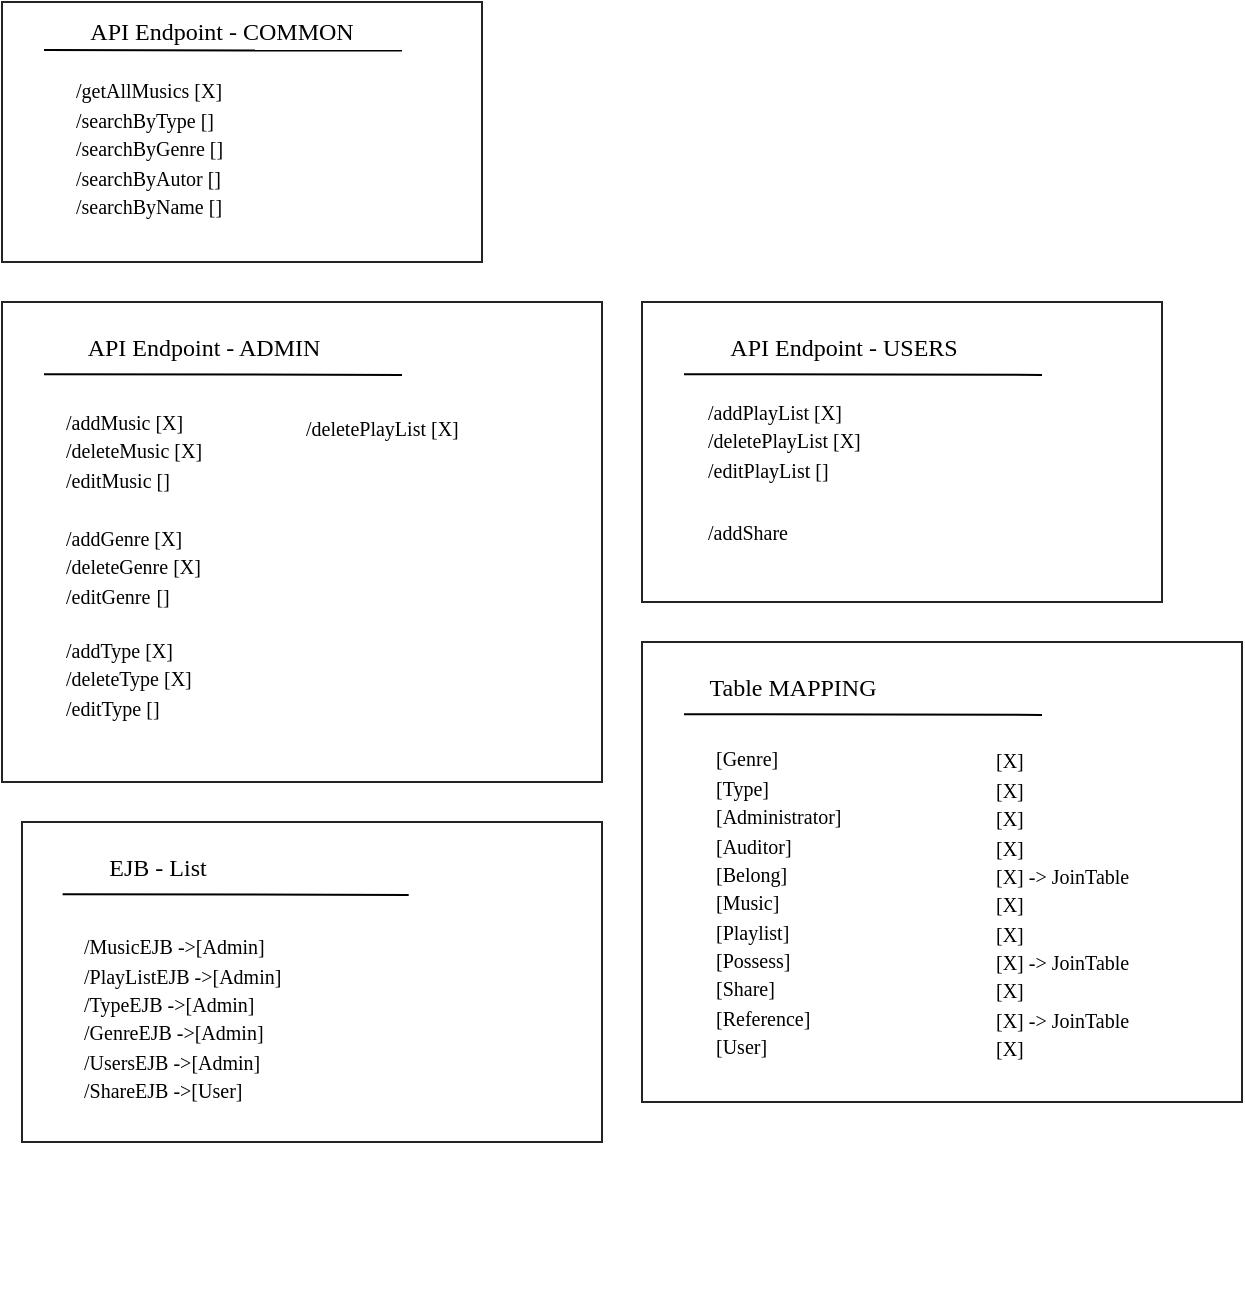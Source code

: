 <mxfile version="27.0.9">
  <diagram name="Page-1" id="adGEc_nTsVdC9XLiCqks">
    <mxGraphModel dx="791" dy="623" grid="1" gridSize="10" guides="1" tooltips="1" connect="1" arrows="1" fold="1" page="1" pageScale="1" pageWidth="827" pageHeight="1169" math="0" shadow="0">
      <root>
        <mxCell id="0" />
        <mxCell id="1" parent="0" />
        <mxCell id="QBsLuEhznaoQFIBBGWlC-17" value="" style="group" parent="1" vertex="1" connectable="0">
          <mxGeometry x="250" y="170" width="300" height="240" as="geometry" />
        </mxCell>
        <mxCell id="xaW593ikv_hJflvQ_vIK-4" value="" style="rounded=0;whiteSpace=wrap;html=1;fillColor=light-dark(#FFFFFF,#242426);strokeColor=light-dark(#242426,#242426);movable=1;resizable=1;rotatable=1;deletable=1;editable=1;locked=0;connectable=1;container=0;" parent="QBsLuEhznaoQFIBBGWlC-17" vertex="1">
          <mxGeometry width="300" height="240" as="geometry" />
        </mxCell>
        <mxCell id="xaW593ikv_hJflvQ_vIK-6" value="API Endpoint - ADMIN" style="text;html=1;align=center;verticalAlign=middle;whiteSpace=wrap;rounded=0;fontFamily=Nerd;container=0;fontColor=light-dark(#000000,#B2B0BF);" parent="QBsLuEhznaoQFIBBGWlC-17" vertex="1">
          <mxGeometry x="21" y="9.111" width="160" height="27.333" as="geometry" />
        </mxCell>
        <mxCell id="xaW593ikv_hJflvQ_vIK-19" value="" style="endArrow=none;html=1;rounded=0;fontColor=light-dark(#000000,#B2B0BF);strokeColor=light-dark(#000000,#B2B0BF);" parent="QBsLuEhznaoQFIBBGWlC-17" edge="1">
          <mxGeometry width="50" height="50" relative="1" as="geometry">
            <mxPoint x="21" y="36.08" as="sourcePoint" />
            <mxPoint x="200" y="36.444" as="targetPoint" />
          </mxGeometry>
        </mxCell>
        <mxCell id="xaW593ikv_hJflvQ_vIK-18" value="&lt;div align=&quot;left&quot;&gt;&lt;font style=&quot;font-size: 10px; color: light-dark(rgb(0, 0, 0), rgb(67, 194, 63));&quot;&gt;/addMusic [X]&lt;/font&gt;&lt;font style=&quot;font-size: 10px; color: light-dark(rgb(0, 0, 0), rgb(236, 97, 81));&quot;&gt;&lt;br&gt;&lt;/font&gt;&lt;/div&gt;&lt;div align=&quot;left&quot;&gt;&lt;font style=&quot;font-size: 10px; color: light-dark(rgb(0, 0, 0), rgb(236, 97, 81));&quot;&gt;/deleteMusic [X]&lt;/font&gt;&lt;/div&gt;&lt;div align=&quot;left&quot;&gt;&lt;font style=&quot;font-size: 10px; color: light-dark(rgb(0, 0, 0), rgb(96, 114, 250));&quot;&gt;/editMusic []&lt;/font&gt;&lt;/div&gt;" style="text;html=1;align=left;verticalAlign=middle;whiteSpace=wrap;rounded=0;fontFamily=Nerd;container=0;" parent="QBsLuEhznaoQFIBBGWlC-17" vertex="1">
          <mxGeometry x="30" y="36.44" width="108.5" height="74.44" as="geometry" />
        </mxCell>
        <mxCell id="xaW593ikv_hJflvQ_vIK-43" value="&lt;div align=&quot;left&quot;&gt;&lt;font style=&quot;font-size: 10px; color: light-dark(rgb(0, 0, 0), rgb(236, 97, 81));&quot;&gt;/deletePlayList [X]&lt;/font&gt;&lt;/div&gt;&lt;div align=&quot;left&quot;&gt;&lt;br&gt;&lt;/div&gt;&lt;div align=&quot;left&quot;&gt;&lt;br&gt;&lt;/div&gt;" style="text;html=1;align=left;verticalAlign=middle;whiteSpace=wrap;rounded=0;fontFamily=Nerd;container=0;" parent="QBsLuEhznaoQFIBBGWlC-17" vertex="1">
          <mxGeometry x="150" y="57.45" width="140" height="40" as="geometry" />
        </mxCell>
        <mxCell id="xaW593ikv_hJflvQ_vIK-34" value="&lt;div align=&quot;left&quot;&gt;&lt;font style=&quot;color: light-dark(rgb(0, 0, 0), rgb(67, 194, 63)); font-size: 10px;&quot;&gt;/addType [X]&lt;/font&gt;&lt;/div&gt;&lt;div align=&quot;left&quot;&gt;&lt;font style=&quot;font-size: 10px; color: light-dark(rgb(0, 0, 0), rgb(236, 97, 81));&quot;&gt;/deleteType [X]&lt;/font&gt;&lt;/div&gt;&lt;div align=&quot;left&quot;&gt;&lt;font style=&quot;font-size: 10px; color: light-dark(rgb(0, 0, 0), rgb(96, 114, 250));&quot;&gt;/editType&lt;/font&gt;&lt;font style=&quot;font-size: 10px; color: light-dark(rgb(0, 0, 0), rgb(96, 114, 250));&quot;&gt; []&lt;/font&gt;&lt;/div&gt;" style="text;html=1;align=left;verticalAlign=middle;whiteSpace=wrap;rounded=0;fontFamily=Nerd;container=0;" parent="QBsLuEhznaoQFIBBGWlC-17" vertex="1">
          <mxGeometry x="30" y="158.21" width="120" height="60" as="geometry" />
        </mxCell>
        <mxCell id="xaW593ikv_hJflvQ_vIK-31" value="&lt;div align=&quot;left&quot;&gt;&lt;font style=&quot;color: light-dark(rgb(0, 0, 0), rgb(67, 194, 63)); font-size: 10px;&quot;&gt;/addGenre [X]&lt;/font&gt;&lt;font style=&quot;font-size: 10px; color: light-dark(rgb(0, 0, 0), rgb(236, 97, 81));&quot;&gt;&lt;br&gt;&lt;/font&gt;&lt;/div&gt;&lt;div align=&quot;left&quot;&gt;&lt;font style=&quot;font-size: 10px; color: light-dark(rgb(0, 0, 0), rgb(236, 97, 81));&quot;&gt;/deleteGenre [X]&lt;/font&gt;&lt;/div&gt;&lt;div align=&quot;left&quot;&gt;&lt;font style=&quot;font-size: 10px; color: light-dark(rgb(0, 0, 0), rgb(96, 114, 250));&quot;&gt;/editGenre&lt;/font&gt; &lt;font style=&quot;font-size: 10px; color: light-dark(rgb(0, 0, 0), rgb(96, 114, 250));&quot;&gt;[]&lt;/font&gt;&lt;/div&gt;" style="text;html=1;align=left;verticalAlign=middle;whiteSpace=wrap;rounded=0;fontFamily=Nerd;container=0;" parent="QBsLuEhznaoQFIBBGWlC-17" vertex="1">
          <mxGeometry x="30" y="106.21" width="120" height="52" as="geometry" />
        </mxCell>
        <mxCell id="61xWKuRoAaAwgnql3DkE-5" value="" style="group" parent="1" vertex="1" connectable="0">
          <mxGeometry x="570" y="170" width="260" height="150" as="geometry" />
        </mxCell>
        <mxCell id="QBsLuEhznaoQFIBBGWlC-1" value="" style="rounded=0;whiteSpace=wrap;html=1;fillColor=light-dark(#FFFFFF,#242426);strokeColor=light-dark(#242426,#242426);movable=1;resizable=1;rotatable=1;deletable=1;editable=1;locked=0;connectable=1;container=0;" parent="61xWKuRoAaAwgnql3DkE-5" vertex="1">
          <mxGeometry width="260" height="150" as="geometry" />
        </mxCell>
        <mxCell id="QBsLuEhznaoQFIBBGWlC-4" value="API Endpoint - USERS" style="text;html=1;align=center;verticalAlign=middle;whiteSpace=wrap;rounded=0;fontFamily=Nerd;container=0;fontColor=light-dark(#000000,#B2B0BF);" parent="61xWKuRoAaAwgnql3DkE-5" vertex="1">
          <mxGeometry x="21" y="9.111" width="160" height="27.333" as="geometry" />
        </mxCell>
        <mxCell id="QBsLuEhznaoQFIBBGWlC-5" value="" style="endArrow=none;html=1;rounded=0;fontColor=light-dark(#000000,#B2B0BF);strokeColor=light-dark(#000000,#B2B0BF);" parent="61xWKuRoAaAwgnql3DkE-5" edge="1">
          <mxGeometry width="50" height="50" relative="1" as="geometry">
            <mxPoint x="21" y="36.08" as="sourcePoint" />
            <mxPoint x="200" y="36.444" as="targetPoint" />
          </mxGeometry>
        </mxCell>
        <mxCell id="QBsLuEhznaoQFIBBGWlC-15" value="&lt;div align=&quot;left&quot;&gt;&lt;font style=&quot;font-size: 10px; color: light-dark(rgb(0, 0, 0), rgb(67, 194, 63));&quot;&gt;/addPlayList [X]&lt;/font&gt;&lt;/div&gt;&lt;div align=&quot;left&quot;&gt;&lt;font style=&quot;font-size: 10px; color: light-dark(rgb(0, 0, 0), rgb(236, 97, 81));&quot;&gt;/deletePlayList [X]&lt;/font&gt;&lt;/div&gt;&lt;div align=&quot;left&quot;&gt;&lt;font style=&quot;font-size: 10px; color: light-dark(rgb(0, 0, 0), rgb(96, 114, 250));&quot;&gt;/editPlayList &lt;/font&gt;&lt;font style=&quot;font-size: 10px; color: light-dark(rgb(0, 0, 0), rgb(96, 114, 250));&quot;&gt;[]&lt;/font&gt;&lt;/div&gt;" style="text;html=1;align=left;verticalAlign=middle;whiteSpace=wrap;rounded=0;fontFamily=Nerd;container=0;" parent="61xWKuRoAaAwgnql3DkE-5" vertex="1">
          <mxGeometry x="31" y="36.44" width="140" height="64.44" as="geometry" />
        </mxCell>
        <mxCell id="61xWKuRoAaAwgnql3DkE-3" value="&lt;div align=&quot;left&quot;&gt;&lt;font style=&quot;font-size: 10px; color: light-dark(rgb(0, 0, 0), rgb(67, 194, 63));&quot;&gt;/addShare&lt;/font&gt;&lt;/div&gt;" style="text;html=1;align=left;verticalAlign=middle;whiteSpace=wrap;rounded=0;fontFamily=Nerd;container=0;" parent="61xWKuRoAaAwgnql3DkE-5" vertex="1">
          <mxGeometry x="31" y="100.876" width="120" height="27.333" as="geometry" />
        </mxCell>
        <mxCell id="ejLephuHNBTfkFpX3HiP-1" value="" style="group" parent="1" vertex="1" connectable="0">
          <mxGeometry x="260" y="430" width="290" height="240" as="geometry" />
        </mxCell>
        <mxCell id="ejLephuHNBTfkFpX3HiP-2" value="" style="rounded=0;whiteSpace=wrap;html=1;fillColor=light-dark(#FFFFFF,#242426);strokeColor=light-dark(#242426,#242426);movable=1;resizable=1;rotatable=1;deletable=1;editable=1;locked=0;connectable=1;container=0;" parent="ejLephuHNBTfkFpX3HiP-1" vertex="1">
          <mxGeometry width="290" height="160" as="geometry" />
        </mxCell>
        <mxCell id="ejLephuHNBTfkFpX3HiP-4" value="&lt;div align=&quot;left&quot;&gt;&lt;font style=&quot;font-size: 10px; color: light-dark(rgb(0, 0, 0), rgb(96, 114, 250));&quot;&gt;/MusicEJB&lt;/font&gt;&lt;font style=&quot;font-size: 10px; color: light-dark(rgb(0, 0, 0), rgb(96, 114, 250));&quot;&gt; -&amp;gt;[Admin]&lt;/font&gt;&lt;/div&gt;&lt;div align=&quot;left&quot;&gt;&lt;font style=&quot;font-size: 10px; color: light-dark(rgb(0, 0, 0), rgb(96, 114, 250));&quot;&gt;/PlayListEJB -&amp;gt;[Admin]&lt;/font&gt;&lt;/div&gt;&lt;div align=&quot;left&quot;&gt;&lt;font style=&quot;font-size: 10px; color: light-dark(rgb(0, 0, 0), rgb(96, 114, 250));&quot;&gt;/TypeEJB -&amp;gt;[Admin]&lt;/font&gt;&lt;/div&gt;&lt;div align=&quot;left&quot;&gt;&lt;font style=&quot;font-size: 10px; color: light-dark(rgb(0, 0, 0), rgb(96, 114, 250));&quot;&gt;/GenreEJB -&amp;gt;[Admin]&lt;/font&gt;&lt;/div&gt;&lt;div&gt;&lt;div align=&quot;left&quot;&gt;&lt;font style=&quot;font-size: 10px; color: light-dark(rgb(0, 0, 0), rgb(96, 114, 250));&quot;&gt;/UsersEJB -&amp;gt;[Admin]&lt;/font&gt;&lt;/div&gt;&lt;/div&gt;&lt;div&gt;&lt;div align=&quot;left&quot;&gt;&lt;font style=&quot;font-size: 10px; color: light-dark(rgb(0, 0, 0), rgb(96, 114, 250));&quot;&gt;/ShareEJB -&amp;gt;[User]&lt;/font&gt;&lt;/div&gt;&lt;br&gt;&lt;/div&gt;" style="text;html=1;align=left;verticalAlign=middle;whiteSpace=wrap;rounded=0;fontFamily=Nerd;container=0;" parent="ejLephuHNBTfkFpX3HiP-1" vertex="1">
          <mxGeometry x="29" y="60" width="141" height="90" as="geometry" />
        </mxCell>
        <mxCell id="ejLephuHNBTfkFpX3HiP-5" value="EJB - List" style="text;html=1;align=center;verticalAlign=middle;whiteSpace=wrap;rounded=0;fontFamily=Nerd;container=0;fontColor=light-dark(#000000,#B2B0BF);" parent="ejLephuHNBTfkFpX3HiP-1" vertex="1">
          <mxGeometry x="20.3" y="9.11" width="95.7" height="27.33" as="geometry" />
        </mxCell>
        <mxCell id="ejLephuHNBTfkFpX3HiP-6" value="" style="endArrow=none;html=1;rounded=0;fontColor=light-dark(#000000,#B2B0BF);strokeColor=light-dark(#000000,#B2B0BF);" parent="ejLephuHNBTfkFpX3HiP-1" edge="1">
          <mxGeometry width="50" height="50" relative="1" as="geometry">
            <mxPoint x="20.3" y="36.08" as="sourcePoint" />
            <mxPoint x="193.333" y="36.444" as="targetPoint" />
          </mxGeometry>
        </mxCell>
        <mxCell id="ejLephuHNBTfkFpX3HiP-16" value="" style="group" parent="1" vertex="1" connectable="0">
          <mxGeometry x="570" y="340" width="300" height="231" as="geometry" />
        </mxCell>
        <mxCell id="61xWKuRoAaAwgnql3DkE-7" value="" style="rounded=0;whiteSpace=wrap;html=1;fillColor=light-dark(#FFFFFF,#242426);strokeColor=light-dark(#242426,#242426);movable=1;resizable=1;rotatable=1;deletable=1;editable=1;locked=0;connectable=1;container=0;" parent="ejLephuHNBTfkFpX3HiP-16" vertex="1">
          <mxGeometry width="300" height="230" as="geometry" />
        </mxCell>
        <mxCell id="61xWKuRoAaAwgnql3DkE-9" value="Table MAPPING" style="text;html=1;align=center;verticalAlign=middle;whiteSpace=wrap;rounded=0;fontFamily=Nerd;container=0;fontColor=light-dark(#000000,#B2B0BF);" parent="ejLephuHNBTfkFpX3HiP-16" vertex="1">
          <mxGeometry x="21" y="9.11" width="109" height="27.33" as="geometry" />
        </mxCell>
        <mxCell id="61xWKuRoAaAwgnql3DkE-10" value="" style="endArrow=none;html=1;rounded=0;fontColor=light-dark(#000000,#B2B0BF);strokeColor=light-dark(#000000,#B2B0BF);" parent="ejLephuHNBTfkFpX3HiP-16" edge="1">
          <mxGeometry width="50" height="50" relative="1" as="geometry">
            <mxPoint x="21" y="36.08" as="sourcePoint" />
            <mxPoint x="200" y="36.444" as="targetPoint" />
          </mxGeometry>
        </mxCell>
        <mxCell id="61xWKuRoAaAwgnql3DkE-12" value="&lt;div align=&quot;left&quot;&gt;&lt;font style=&quot;font-size: 10px; color: light-dark(rgb(0, 0, 0), rgb(67, 194, 63));&quot;&gt;[Genre]&lt;/font&gt;&lt;/div&gt;&lt;div align=&quot;left&quot;&gt;&lt;font style=&quot;font-size: 10px; color: light-dark(rgb(0, 0, 0), rgb(67, 194, 63));&quot;&gt;[Type]&lt;/font&gt;&lt;/div&gt;&lt;div align=&quot;left&quot;&gt;&lt;font style=&quot;font-size: 10px; color: light-dark(rgb(0, 0, 0), rgb(67, 194, 63));&quot;&gt;[Administrator]&lt;/font&gt;&lt;/div&gt;&lt;div align=&quot;left&quot;&gt;&lt;font style=&quot;font-size: 10px; color: light-dark(rgb(0, 0, 0), rgb(67, 194, 63));&quot;&gt;[Auditor]&lt;/font&gt;&lt;/div&gt;&lt;div align=&quot;left&quot;&gt;&lt;font style=&quot;font-size: 10px; color: light-dark(rgb(0, 0, 0), rgb(67, 194, 63));&quot;&gt;[Belong]&lt;/font&gt;&lt;/div&gt;&lt;div align=&quot;left&quot;&gt;&lt;font style=&quot;font-size: 10px; color: light-dark(rgb(0, 0, 0), rgb(67, 194, 63));&quot;&gt;[Music]&lt;/font&gt;&lt;/div&gt;&lt;div align=&quot;left&quot;&gt;&lt;font style=&quot;font-size: 10px; color: light-dark(rgb(0, 0, 0), rgb(67, 194, 63));&quot;&gt;[Playlist]&lt;/font&gt;&lt;/div&gt;&lt;div align=&quot;left&quot;&gt;&lt;font style=&quot;font-size: 10px; color: light-dark(rgb(0, 0, 0), rgb(67, 194, 63));&quot;&gt;[Possess]&lt;/font&gt;&lt;/div&gt;&lt;div align=&quot;left&quot;&gt;&lt;font style=&quot;font-size: 10px; color: light-dark(rgb(0, 0, 0), rgb(67, 194, 63));&quot;&gt;[Share]&lt;/font&gt;&lt;/div&gt;&lt;div align=&quot;left&quot;&gt;&lt;font style=&quot;font-size: 10px; color: light-dark(rgb(0, 0, 0), rgb(67, 194, 63));&quot;&gt;[Reference]&lt;/font&gt;&lt;/div&gt;&lt;div align=&quot;left&quot;&gt;&lt;font style=&quot;font-size: 10px; color: light-dark(rgb(0, 0, 0), rgb(67, 194, 63));&quot;&gt;[User]&lt;/font&gt;&lt;/div&gt;" style="text;html=1;align=left;verticalAlign=middle;whiteSpace=wrap;rounded=0;fontFamily=Nerd;container=0;" parent="ejLephuHNBTfkFpX3HiP-16" vertex="1">
          <mxGeometry x="35" y="30" width="140" height="200" as="geometry" />
        </mxCell>
        <mxCell id="ioom79bH-5KT2z_fwhST-1" value="&lt;div align=&quot;left&quot;&gt;&lt;font style=&quot;font-size: 10px; color: light-dark(rgb(0, 0, 0), rgb(237, 106, 94));&quot;&gt;[X]&lt;/font&gt;&lt;/div&gt;&lt;div align=&quot;left&quot;&gt;&lt;font style=&quot;font-size: 10px; color: light-dark(rgb(0, 0, 0), rgb(237, 106, 94));&quot;&gt;[X]&lt;/font&gt;&lt;/div&gt;&lt;div align=&quot;left&quot;&gt;&lt;font style=&quot;font-size: 10px; color: light-dark(rgb(0, 0, 0), rgb(237, 106, 94));&quot;&gt;[X]&lt;/font&gt;&lt;/div&gt;&lt;div align=&quot;left&quot;&gt;&lt;font style=&quot;font-size: 10px; color: light-dark(rgb(0, 0, 0), rgb(237, 106, 94));&quot;&gt;[X]&lt;/font&gt;&lt;/div&gt;&lt;div align=&quot;left&quot;&gt;&lt;font style=&quot;font-size: 10px; color: light-dark(rgb(0, 0, 0), rgb(237, 106, 94));&quot;&gt;[X] &lt;/font&gt;&lt;font style=&quot;font-size: 10px; color: light-dark(rgb(0, 0, 0), rgb(237, 106, 94));&quot;&gt;-&amp;gt; JoinTable &lt;/font&gt;&lt;br&gt;&lt;/div&gt;&lt;div align=&quot;left&quot;&gt;&lt;font style=&quot;font-size: 10px; color: light-dark(rgb(0, 0, 0), rgb(237, 106, 94));&quot;&gt;[X]&lt;/font&gt;&lt;/div&gt;&lt;div align=&quot;left&quot;&gt;&lt;font style=&quot;font-size: 10px; color: light-dark(rgb(0, 0, 0), rgb(237, 106, 94));&quot;&gt;[X]&lt;/font&gt;&lt;/div&gt;&lt;div align=&quot;left&quot;&gt;&lt;font style=&quot;font-size: 10px; color: light-dark(rgb(0, 0, 0), rgb(237, 106, 94));&quot;&gt;[X] &lt;/font&gt;&lt;font style=&quot;font-size: 10px; color: light-dark(rgb(0, 0, 0), rgb(237, 106, 94));&quot;&gt;-&amp;gt; JoinTable &lt;/font&gt;&lt;/div&gt;&lt;div align=&quot;left&quot;&gt;&lt;font style=&quot;font-size: 10px; color: light-dark(rgb(0, 0, 0), rgb(237, 106, 94));&quot;&gt;[X]&lt;/font&gt;&lt;/div&gt;&lt;div align=&quot;left&quot;&gt;&lt;font style=&quot;font-size: 10px; color: light-dark(rgb(0, 0, 0), rgb(237, 106, 94));&quot;&gt;[X] -&amp;gt; JoinTable &lt;br&gt;&lt;/font&gt;&lt;/div&gt;&lt;div align=&quot;left&quot;&gt;&lt;font style=&quot;font-size: 10px; color: light-dark(rgb(0, 0, 0), rgb(237, 106, 94));&quot;&gt;[X]&lt;/font&gt;&lt;/div&gt;" style="text;html=1;align=left;verticalAlign=middle;whiteSpace=wrap;rounded=0;fontFamily=Nerd;container=0;" parent="ejLephuHNBTfkFpX3HiP-16" vertex="1">
          <mxGeometry x="175" y="31" width="105" height="200" as="geometry" />
        </mxCell>
        <mxCell id="awR5byoYQMOnw-AfEwXz-1" value="" style="group" vertex="1" connectable="0" parent="1">
          <mxGeometry x="250" y="20" width="300" height="160" as="geometry" />
        </mxCell>
        <mxCell id="awR5byoYQMOnw-AfEwXz-2" value="" style="rounded=0;whiteSpace=wrap;html=1;fillColor=light-dark(#FFFFFF,#242426);strokeColor=light-dark(#242426,#242426);movable=1;resizable=1;rotatable=1;deletable=1;editable=1;locked=0;connectable=1;container=0;" vertex="1" parent="awR5byoYQMOnw-AfEwXz-1">
          <mxGeometry width="240" height="130" as="geometry" />
        </mxCell>
        <mxCell id="awR5byoYQMOnw-AfEwXz-3" value="API Endpoint - COMMON" style="text;html=1;align=center;verticalAlign=middle;whiteSpace=wrap;rounded=0;fontFamily=Nerd;container=0;fontColor=light-dark(#000000,#B2B0BF);" vertex="1" parent="awR5byoYQMOnw-AfEwXz-1">
          <mxGeometry x="30" y="6.074" width="160" height="18.222" as="geometry" />
        </mxCell>
        <mxCell id="awR5byoYQMOnw-AfEwXz-4" value="" style="endArrow=none;html=1;rounded=0;fontColor=light-dark(#000000,#B2B0BF);strokeColor=light-dark(#000000,#B2B0BF);" edge="1" parent="awR5byoYQMOnw-AfEwXz-1">
          <mxGeometry width="50" height="50" relative="1" as="geometry">
            <mxPoint x="21" y="24.053" as="sourcePoint" />
            <mxPoint x="200" y="24.296" as="targetPoint" />
          </mxGeometry>
        </mxCell>
        <mxCell id="awR5byoYQMOnw-AfEwXz-5" value="&lt;div align=&quot;left&quot;&gt;&lt;font style=&quot;font-size: 10px; color: light-dark(rgb(0, 0, 0), rgb(67, 194, 63));&quot;&gt;/getAllMusics [X]&lt;/font&gt;&lt;/div&gt;&lt;div align=&quot;left&quot;&gt;&lt;font style=&quot;font-size: 10px; color: light-dark(rgb(0, 0, 0), rgb(67, 194, 63));&quot;&gt;/searchByType []&lt;/font&gt;&lt;/div&gt;&lt;div align=&quot;left&quot;&gt;&lt;font style=&quot;font-size: 10px; color: light-dark(rgb(0, 0, 0), rgb(67, 194, 63));&quot;&gt;/searchByGenre []&lt;/font&gt;&lt;/div&gt;&lt;div align=&quot;left&quot;&gt;&lt;font style=&quot;font-size: 10px; color: light-dark(rgb(0, 0, 0), rgb(67, 194, 63));&quot;&gt;/searchByAutor []&lt;/font&gt;&lt;/div&gt;&lt;div&gt;&lt;font style=&quot;font-size: 10px; color: light-dark(rgb(0, 0, 0), rgb(67, 194, 63));&quot;&gt;/searchByName []&lt;/font&gt;&lt;/div&gt;&lt;div&gt;&lt;br&gt;&lt;/div&gt;" style="text;html=1;align=left;verticalAlign=middle;whiteSpace=wrap;rounded=0;fontFamily=Nerd;container=0;" vertex="1" parent="awR5byoYQMOnw-AfEwXz-1">
          <mxGeometry x="35" y="42.143" width="150" height="75.707" as="geometry" />
        </mxCell>
      </root>
    </mxGraphModel>
  </diagram>
</mxfile>

